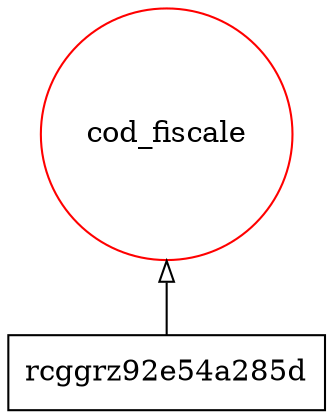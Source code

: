 digraph {
   rankdir=BT;
   edge [arrowhead=empty];

   subgraph {
      rank="source";
      edge [arrowhead=normal];
      node [shape=box];
      t65 [label="rcggrz92e54a285d"];
   }

   subgraph {
      rank="same";
      node [color=red,shape=circle];
      tag195 [label=cod_fiscale]; 
   }

   subgraph {
      rank="same";
      node [color=blue,shape=circle];
   }

   subgraph {
      rank="same";
      node [color=green,shape=circle];
   }

   subgraph {
      rank="same";
      node [color=orange,shape=circle];
   }
   t65 -> tag195;
}